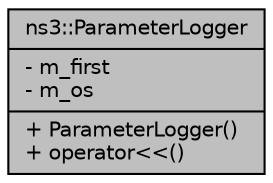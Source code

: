 digraph "ns3::ParameterLogger"
{
  edge [fontname="Helvetica",fontsize="10",labelfontname="Helvetica",labelfontsize="10"];
  node [fontname="Helvetica",fontsize="10",shape=record];
  Node1 [label="{ns3::ParameterLogger\n|- m_first\l- m_os\l|+ ParameterLogger()\l+ operator\<\<()\l}",height=0.2,width=0.4,color="black", fillcolor="grey75", style="filled", fontcolor="black"];
}
